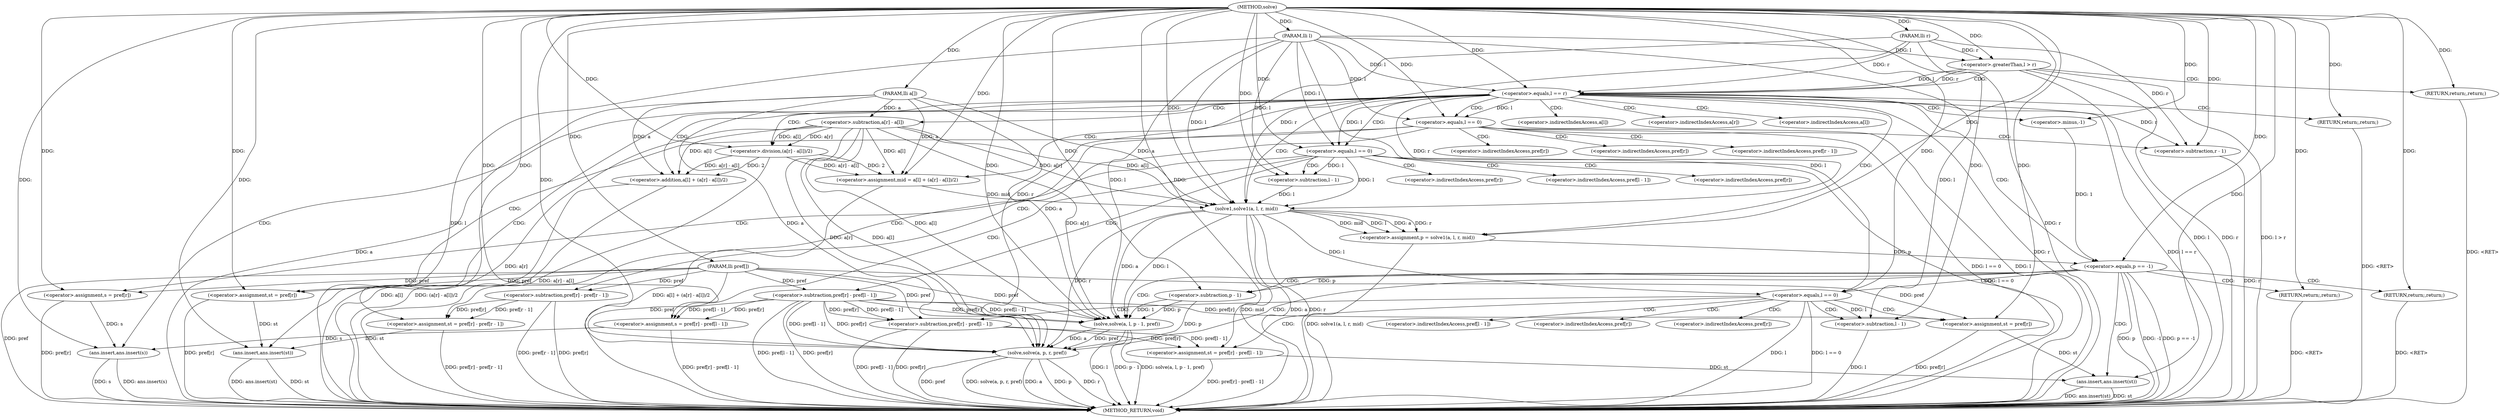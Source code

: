 digraph "solve" {  
"1000181" [label = "(METHOD,solve)" ]
"1000314" [label = "(METHOD_RETURN,void)" ]
"1000182" [label = "(PARAM,lli a[])" ]
"1000183" [label = "(PARAM,lli l)" ]
"1000184" [label = "(PARAM,lli r)" ]
"1000185" [label = "(PARAM,lli pref[])" ]
"1000244" [label = "(ans.insert,ans.insert(s))" ]
"1000247" [label = "(<operator>.assignment,mid = a[l] + (a[r] - a[l])/2)" ]
"1000263" [label = "(<operator>.assignment,p = solve1(a, l, r, mid))" ]
"1000301" [label = "(solve,solve(a, l, p - 1, pref))" ]
"1000308" [label = "(solve,solve(a, p, r, pref))" ]
"1000313" [label = "(RETURN,return;,return;)" ]
"1000188" [label = "(<operator>.greaterThan,l > r)" ]
"1000191" [label = "(RETURN,return;,return;)" ]
"1000193" [label = "(<operator>.equals,l == r)" ]
"1000224" [label = "(<operator>.equals,l == 0)" ]
"1000227" [label = "(<operator>.assignment,s = pref[r])" ]
"1000271" [label = "(<operator>.equals,p == -1)" ]
"1000219" [label = "(ans.insert,ans.insert(st))" ]
"1000221" [label = "(RETURN,return;,return;)" ]
"1000233" [label = "(<operator>.assignment,s = pref[r] - pref[l - 1])" ]
"1000249" [label = "(<operator>.addition,a[l] + (a[r] - a[l])/2)" ]
"1000265" [label = "(solve1,solve1(a, l, r, mid))" ]
"1000298" [label = "(ans.insert,ans.insert(st))" ]
"1000300" [label = "(RETURN,return;,return;)" ]
"1000304" [label = "(<operator>.subtraction,p - 1)" ]
"1000199" [label = "(<operator>.equals,l == 0)" ]
"1000202" [label = "(<operator>.assignment,st = pref[r])" ]
"1000253" [label = "(<operator>.division,(a[r] - a[l])/2)" ]
"1000273" [label = "(<operator>.minus,-1)" ]
"1000278" [label = "(<operator>.equals,l == 0)" ]
"1000281" [label = "(<operator>.assignment,st = pref[r])" ]
"1000208" [label = "(<operator>.assignment,st = pref[r] - pref[r - 1])" ]
"1000235" [label = "(<operator>.subtraction,pref[r] - pref[l - 1])" ]
"1000254" [label = "(<operator>.subtraction,a[r] - a[l])" ]
"1000287" [label = "(<operator>.assignment,st = pref[r] - pref[l - 1])" ]
"1000210" [label = "(<operator>.subtraction,pref[r] - pref[r - 1])" ]
"1000241" [label = "(<operator>.subtraction,l - 1)" ]
"1000289" [label = "(<operator>.subtraction,pref[r] - pref[l - 1])" ]
"1000216" [label = "(<operator>.subtraction,r - 1)" ]
"1000295" [label = "(<operator>.subtraction,l - 1)" ]
"1000229" [label = "(<operator>.indirectIndexAccess,pref[r])" ]
"1000250" [label = "(<operator>.indirectIndexAccess,a[l])" ]
"1000204" [label = "(<operator>.indirectIndexAccess,pref[r])" ]
"1000236" [label = "(<operator>.indirectIndexAccess,pref[r])" ]
"1000239" [label = "(<operator>.indirectIndexAccess,pref[l - 1])" ]
"1000255" [label = "(<operator>.indirectIndexAccess,a[r])" ]
"1000258" [label = "(<operator>.indirectIndexAccess,a[l])" ]
"1000283" [label = "(<operator>.indirectIndexAccess,pref[r])" ]
"1000211" [label = "(<operator>.indirectIndexAccess,pref[r])" ]
"1000214" [label = "(<operator>.indirectIndexAccess,pref[r - 1])" ]
"1000290" [label = "(<operator>.indirectIndexAccess,pref[r])" ]
"1000293" [label = "(<operator>.indirectIndexAccess,pref[l - 1])" ]
  "1000191" -> "1000314"  [ label = "DDG: <RET>"] 
  "1000221" -> "1000314"  [ label = "DDG: <RET>"] 
  "1000182" -> "1000314"  [ label = "DDG: a"] 
  "1000183" -> "1000314"  [ label = "DDG: l"] 
  "1000184" -> "1000314"  [ label = "DDG: r"] 
  "1000185" -> "1000314"  [ label = "DDG: pref"] 
  "1000188" -> "1000314"  [ label = "DDG: l"] 
  "1000188" -> "1000314"  [ label = "DDG: r"] 
  "1000188" -> "1000314"  [ label = "DDG: l > r"] 
  "1000193" -> "1000314"  [ label = "DDG: r"] 
  "1000193" -> "1000314"  [ label = "DDG: l == r"] 
  "1000224" -> "1000314"  [ label = "DDG: l == 0"] 
  "1000235" -> "1000314"  [ label = "DDG: pref[r]"] 
  "1000235" -> "1000314"  [ label = "DDG: pref[l - 1]"] 
  "1000233" -> "1000314"  [ label = "DDG: pref[r] - pref[l - 1]"] 
  "1000227" -> "1000314"  [ label = "DDG: pref[r]"] 
  "1000244" -> "1000314"  [ label = "DDG: s"] 
  "1000244" -> "1000314"  [ label = "DDG: ans.insert(s)"] 
  "1000249" -> "1000314"  [ label = "DDG: a[l]"] 
  "1000254" -> "1000314"  [ label = "DDG: a[r]"] 
  "1000253" -> "1000314"  [ label = "DDG: a[r] - a[l]"] 
  "1000249" -> "1000314"  [ label = "DDG: (a[r] - a[l])/2"] 
  "1000247" -> "1000314"  [ label = "DDG: a[l] + (a[r] - a[l])/2"] 
  "1000265" -> "1000314"  [ label = "DDG: a"] 
  "1000265" -> "1000314"  [ label = "DDG: r"] 
  "1000265" -> "1000314"  [ label = "DDG: mid"] 
  "1000263" -> "1000314"  [ label = "DDG: solve1(a, l, r, mid)"] 
  "1000271" -> "1000314"  [ label = "DDG: p"] 
  "1000271" -> "1000314"  [ label = "DDG: -1"] 
  "1000271" -> "1000314"  [ label = "DDG: p == -1"] 
  "1000301" -> "1000314"  [ label = "DDG: l"] 
  "1000301" -> "1000314"  [ label = "DDG: p - 1"] 
  "1000301" -> "1000314"  [ label = "DDG: solve(a, l, p - 1, pref)"] 
  "1000308" -> "1000314"  [ label = "DDG: a"] 
  "1000308" -> "1000314"  [ label = "DDG: p"] 
  "1000308" -> "1000314"  [ label = "DDG: r"] 
  "1000308" -> "1000314"  [ label = "DDG: pref"] 
  "1000308" -> "1000314"  [ label = "DDG: solve(a, p, r, pref)"] 
  "1000278" -> "1000314"  [ label = "DDG: l"] 
  "1000278" -> "1000314"  [ label = "DDG: l == 0"] 
  "1000289" -> "1000314"  [ label = "DDG: pref[r]"] 
  "1000295" -> "1000314"  [ label = "DDG: l"] 
  "1000289" -> "1000314"  [ label = "DDG: pref[l - 1]"] 
  "1000287" -> "1000314"  [ label = "DDG: pref[r] - pref[l - 1]"] 
  "1000281" -> "1000314"  [ label = "DDG: pref[r]"] 
  "1000298" -> "1000314"  [ label = "DDG: st"] 
  "1000298" -> "1000314"  [ label = "DDG: ans.insert(st)"] 
  "1000199" -> "1000314"  [ label = "DDG: l"] 
  "1000199" -> "1000314"  [ label = "DDG: l == 0"] 
  "1000210" -> "1000314"  [ label = "DDG: pref[r]"] 
  "1000216" -> "1000314"  [ label = "DDG: r"] 
  "1000210" -> "1000314"  [ label = "DDG: pref[r - 1]"] 
  "1000208" -> "1000314"  [ label = "DDG: pref[r] - pref[r - 1]"] 
  "1000202" -> "1000314"  [ label = "DDG: pref[r]"] 
  "1000219" -> "1000314"  [ label = "DDG: st"] 
  "1000219" -> "1000314"  [ label = "DDG: ans.insert(st)"] 
  "1000313" -> "1000314"  [ label = "DDG: <RET>"] 
  "1000300" -> "1000314"  [ label = "DDG: <RET>"] 
  "1000181" -> "1000182"  [ label = "DDG: "] 
  "1000181" -> "1000183"  [ label = "DDG: "] 
  "1000181" -> "1000184"  [ label = "DDG: "] 
  "1000181" -> "1000185"  [ label = "DDG: "] 
  "1000253" -> "1000247"  [ label = "DDG: a[r] - a[l]"] 
  "1000253" -> "1000247"  [ label = "DDG: 2"] 
  "1000254" -> "1000247"  [ label = "DDG: a[l]"] 
  "1000182" -> "1000247"  [ label = "DDG: a"] 
  "1000265" -> "1000263"  [ label = "DDG: mid"] 
  "1000265" -> "1000263"  [ label = "DDG: l"] 
  "1000265" -> "1000263"  [ label = "DDG: a"] 
  "1000265" -> "1000263"  [ label = "DDG: r"] 
  "1000181" -> "1000313"  [ label = "DDG: "] 
  "1000181" -> "1000191"  [ label = "DDG: "] 
  "1000185" -> "1000227"  [ label = "DDG: pref"] 
  "1000233" -> "1000244"  [ label = "DDG: s"] 
  "1000227" -> "1000244"  [ label = "DDG: s"] 
  "1000181" -> "1000244"  [ label = "DDG: "] 
  "1000181" -> "1000247"  [ label = "DDG: "] 
  "1000181" -> "1000263"  [ label = "DDG: "] 
  "1000254" -> "1000301"  [ label = "DDG: a[r]"] 
  "1000265" -> "1000301"  [ label = "DDG: a"] 
  "1000182" -> "1000301"  [ label = "DDG: a"] 
  "1000181" -> "1000301"  [ label = "DDG: "] 
  "1000254" -> "1000301"  [ label = "DDG: a[l]"] 
  "1000265" -> "1000301"  [ label = "DDG: l"] 
  "1000183" -> "1000301"  [ label = "DDG: l"] 
  "1000235" -> "1000301"  [ label = "DDG: pref[r]"] 
  "1000235" -> "1000301"  [ label = "DDG: pref[l - 1]"] 
  "1000185" -> "1000301"  [ label = "DDG: pref"] 
  "1000304" -> "1000301"  [ label = "DDG: p"] 
  "1000304" -> "1000301"  [ label = "DDG: 1"] 
  "1000254" -> "1000308"  [ label = "DDG: a[r]"] 
  "1000301" -> "1000308"  [ label = "DDG: a"] 
  "1000182" -> "1000308"  [ label = "DDG: a"] 
  "1000181" -> "1000308"  [ label = "DDG: "] 
  "1000254" -> "1000308"  [ label = "DDG: a[l]"] 
  "1000304" -> "1000308"  [ label = "DDG: p"] 
  "1000235" -> "1000308"  [ label = "DDG: pref[r]"] 
  "1000235" -> "1000308"  [ label = "DDG: pref[l - 1]"] 
  "1000301" -> "1000308"  [ label = "DDG: pref"] 
  "1000185" -> "1000308"  [ label = "DDG: pref"] 
  "1000265" -> "1000308"  [ label = "DDG: r"] 
  "1000184" -> "1000308"  [ label = "DDG: r"] 
  "1000183" -> "1000188"  [ label = "DDG: l"] 
  "1000181" -> "1000188"  [ label = "DDG: "] 
  "1000184" -> "1000188"  [ label = "DDG: r"] 
  "1000188" -> "1000193"  [ label = "DDG: l"] 
  "1000183" -> "1000193"  [ label = "DDG: l"] 
  "1000181" -> "1000193"  [ label = "DDG: "] 
  "1000188" -> "1000193"  [ label = "DDG: r"] 
  "1000184" -> "1000193"  [ label = "DDG: r"] 
  "1000181" -> "1000221"  [ label = "DDG: "] 
  "1000193" -> "1000224"  [ label = "DDG: l"] 
  "1000183" -> "1000224"  [ label = "DDG: l"] 
  "1000181" -> "1000224"  [ label = "DDG: "] 
  "1000181" -> "1000227"  [ label = "DDG: "] 
  "1000235" -> "1000233"  [ label = "DDG: pref[r]"] 
  "1000235" -> "1000233"  [ label = "DDG: pref[l - 1]"] 
  "1000254" -> "1000249"  [ label = "DDG: a[l]"] 
  "1000182" -> "1000249"  [ label = "DDG: a"] 
  "1000253" -> "1000249"  [ label = "DDG: a[r] - a[l]"] 
  "1000253" -> "1000249"  [ label = "DDG: 2"] 
  "1000254" -> "1000265"  [ label = "DDG: a[r]"] 
  "1000182" -> "1000265"  [ label = "DDG: a"] 
  "1000181" -> "1000265"  [ label = "DDG: "] 
  "1000254" -> "1000265"  [ label = "DDG: a[l]"] 
  "1000247" -> "1000265"  [ label = "DDG: mid"] 
  "1000224" -> "1000265"  [ label = "DDG: l"] 
  "1000241" -> "1000265"  [ label = "DDG: l"] 
  "1000183" -> "1000265"  [ label = "DDG: l"] 
  "1000193" -> "1000265"  [ label = "DDG: r"] 
  "1000184" -> "1000265"  [ label = "DDG: r"] 
  "1000263" -> "1000271"  [ label = "DDG: p"] 
  "1000181" -> "1000271"  [ label = "DDG: "] 
  "1000273" -> "1000271"  [ label = "DDG: 1"] 
  "1000181" -> "1000300"  [ label = "DDG: "] 
  "1000271" -> "1000304"  [ label = "DDG: p"] 
  "1000181" -> "1000304"  [ label = "DDG: "] 
  "1000185" -> "1000202"  [ label = "DDG: pref"] 
  "1000208" -> "1000219"  [ label = "DDG: st"] 
  "1000202" -> "1000219"  [ label = "DDG: st"] 
  "1000181" -> "1000219"  [ label = "DDG: "] 
  "1000181" -> "1000233"  [ label = "DDG: "] 
  "1000254" -> "1000253"  [ label = "DDG: a[r]"] 
  "1000254" -> "1000253"  [ label = "DDG: a[l]"] 
  "1000181" -> "1000253"  [ label = "DDG: "] 
  "1000181" -> "1000273"  [ label = "DDG: "] 
  "1000235" -> "1000281"  [ label = "DDG: pref[r]"] 
  "1000185" -> "1000281"  [ label = "DDG: pref"] 
  "1000287" -> "1000298"  [ label = "DDG: st"] 
  "1000281" -> "1000298"  [ label = "DDG: st"] 
  "1000181" -> "1000298"  [ label = "DDG: "] 
  "1000193" -> "1000199"  [ label = "DDG: l"] 
  "1000183" -> "1000199"  [ label = "DDG: l"] 
  "1000181" -> "1000199"  [ label = "DDG: "] 
  "1000181" -> "1000202"  [ label = "DDG: "] 
  "1000210" -> "1000208"  [ label = "DDG: pref[r - 1]"] 
  "1000210" -> "1000208"  [ label = "DDG: pref[r]"] 
  "1000185" -> "1000235"  [ label = "DDG: pref"] 
  "1000182" -> "1000254"  [ label = "DDG: a"] 
  "1000265" -> "1000278"  [ label = "DDG: l"] 
  "1000183" -> "1000278"  [ label = "DDG: l"] 
  "1000181" -> "1000278"  [ label = "DDG: "] 
  "1000181" -> "1000281"  [ label = "DDG: "] 
  "1000289" -> "1000287"  [ label = "DDG: pref[r]"] 
  "1000289" -> "1000287"  [ label = "DDG: pref[l - 1]"] 
  "1000181" -> "1000208"  [ label = "DDG: "] 
  "1000181" -> "1000287"  [ label = "DDG: "] 
  "1000185" -> "1000210"  [ label = "DDG: pref"] 
  "1000224" -> "1000241"  [ label = "DDG: l"] 
  "1000183" -> "1000241"  [ label = "DDG: l"] 
  "1000181" -> "1000241"  [ label = "DDG: "] 
  "1000235" -> "1000289"  [ label = "DDG: pref[r]"] 
  "1000185" -> "1000289"  [ label = "DDG: pref"] 
  "1000235" -> "1000289"  [ label = "DDG: pref[l - 1]"] 
  "1000193" -> "1000216"  [ label = "DDG: r"] 
  "1000184" -> "1000216"  [ label = "DDG: r"] 
  "1000181" -> "1000216"  [ label = "DDG: "] 
  "1000278" -> "1000295"  [ label = "DDG: l"] 
  "1000183" -> "1000295"  [ label = "DDG: l"] 
  "1000181" -> "1000295"  [ label = "DDG: "] 
  "1000188" -> "1000191"  [ label = "CDG: "] 
  "1000188" -> "1000193"  [ label = "CDG: "] 
  "1000193" -> "1000258"  [ label = "CDG: "] 
  "1000193" -> "1000221"  [ label = "CDG: "] 
  "1000193" -> "1000199"  [ label = "CDG: "] 
  "1000193" -> "1000255"  [ label = "CDG: "] 
  "1000193" -> "1000244"  [ label = "CDG: "] 
  "1000193" -> "1000219"  [ label = "CDG: "] 
  "1000193" -> "1000254"  [ label = "CDG: "] 
  "1000193" -> "1000250"  [ label = "CDG: "] 
  "1000193" -> "1000224"  [ label = "CDG: "] 
  "1000193" -> "1000273"  [ label = "CDG: "] 
  "1000193" -> "1000247"  [ label = "CDG: "] 
  "1000193" -> "1000265"  [ label = "CDG: "] 
  "1000193" -> "1000263"  [ label = "CDG: "] 
  "1000193" -> "1000271"  [ label = "CDG: "] 
  "1000193" -> "1000253"  [ label = "CDG: "] 
  "1000193" -> "1000249"  [ label = "CDG: "] 
  "1000224" -> "1000233"  [ label = "CDG: "] 
  "1000224" -> "1000227"  [ label = "CDG: "] 
  "1000224" -> "1000236"  [ label = "CDG: "] 
  "1000224" -> "1000235"  [ label = "CDG: "] 
  "1000224" -> "1000239"  [ label = "CDG: "] 
  "1000224" -> "1000229"  [ label = "CDG: "] 
  "1000224" -> "1000241"  [ label = "CDG: "] 
  "1000271" -> "1000298"  [ label = "CDG: "] 
  "1000271" -> "1000313"  [ label = "CDG: "] 
  "1000271" -> "1000308"  [ label = "CDG: "] 
  "1000271" -> "1000300"  [ label = "CDG: "] 
  "1000271" -> "1000304"  [ label = "CDG: "] 
  "1000271" -> "1000278"  [ label = "CDG: "] 
  "1000271" -> "1000301"  [ label = "CDG: "] 
  "1000199" -> "1000211"  [ label = "CDG: "] 
  "1000199" -> "1000208"  [ label = "CDG: "] 
  "1000199" -> "1000216"  [ label = "CDG: "] 
  "1000199" -> "1000204"  [ label = "CDG: "] 
  "1000199" -> "1000210"  [ label = "CDG: "] 
  "1000199" -> "1000214"  [ label = "CDG: "] 
  "1000199" -> "1000202"  [ label = "CDG: "] 
  "1000278" -> "1000293"  [ label = "CDG: "] 
  "1000278" -> "1000281"  [ label = "CDG: "] 
  "1000278" -> "1000289"  [ label = "CDG: "] 
  "1000278" -> "1000295"  [ label = "CDG: "] 
  "1000278" -> "1000290"  [ label = "CDG: "] 
  "1000278" -> "1000283"  [ label = "CDG: "] 
  "1000278" -> "1000287"  [ label = "CDG: "] 
}
